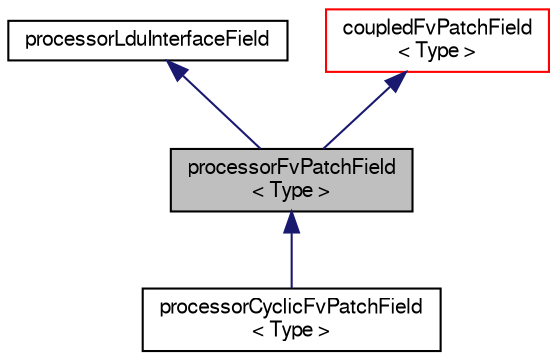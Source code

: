 digraph "processorFvPatchField&lt; Type &gt;"
{
  bgcolor="transparent";
  edge [fontname="FreeSans",fontsize="10",labelfontname="FreeSans",labelfontsize="10"];
  node [fontname="FreeSans",fontsize="10",shape=record];
  Node0 [label="processorFvPatchField\l\< Type \>",height=0.2,width=0.4,color="black", fillcolor="grey75", style="filled", fontcolor="black"];
  Node1 -> Node0 [dir="back",color="midnightblue",fontsize="10",style="solid",fontname="FreeSans"];
  Node1 [label="processorLduInterfaceField",height=0.2,width=0.4,color="black",URL="$a26874.html",tooltip="Abstract base class for processor coupled interfaces. "];
  Node2 -> Node0 [dir="back",color="midnightblue",fontsize="10",style="solid",fontname="FreeSans"];
  Node2 [label="coupledFvPatchField\l\< Type \>",height=0.2,width=0.4,color="red",URL="$a21974.html",tooltip="Abstract base class for coupled patches. "];
  Node0 -> Node13 [dir="back",color="midnightblue",fontsize="10",style="solid",fontname="FreeSans"];
  Node13 [label="processorCyclicFvPatchField\l\< Type \>",height=0.2,width=0.4,color="black",URL="$a22042.html",tooltip="This boundary condition enables processor communication across cyclic patches. "];
}
